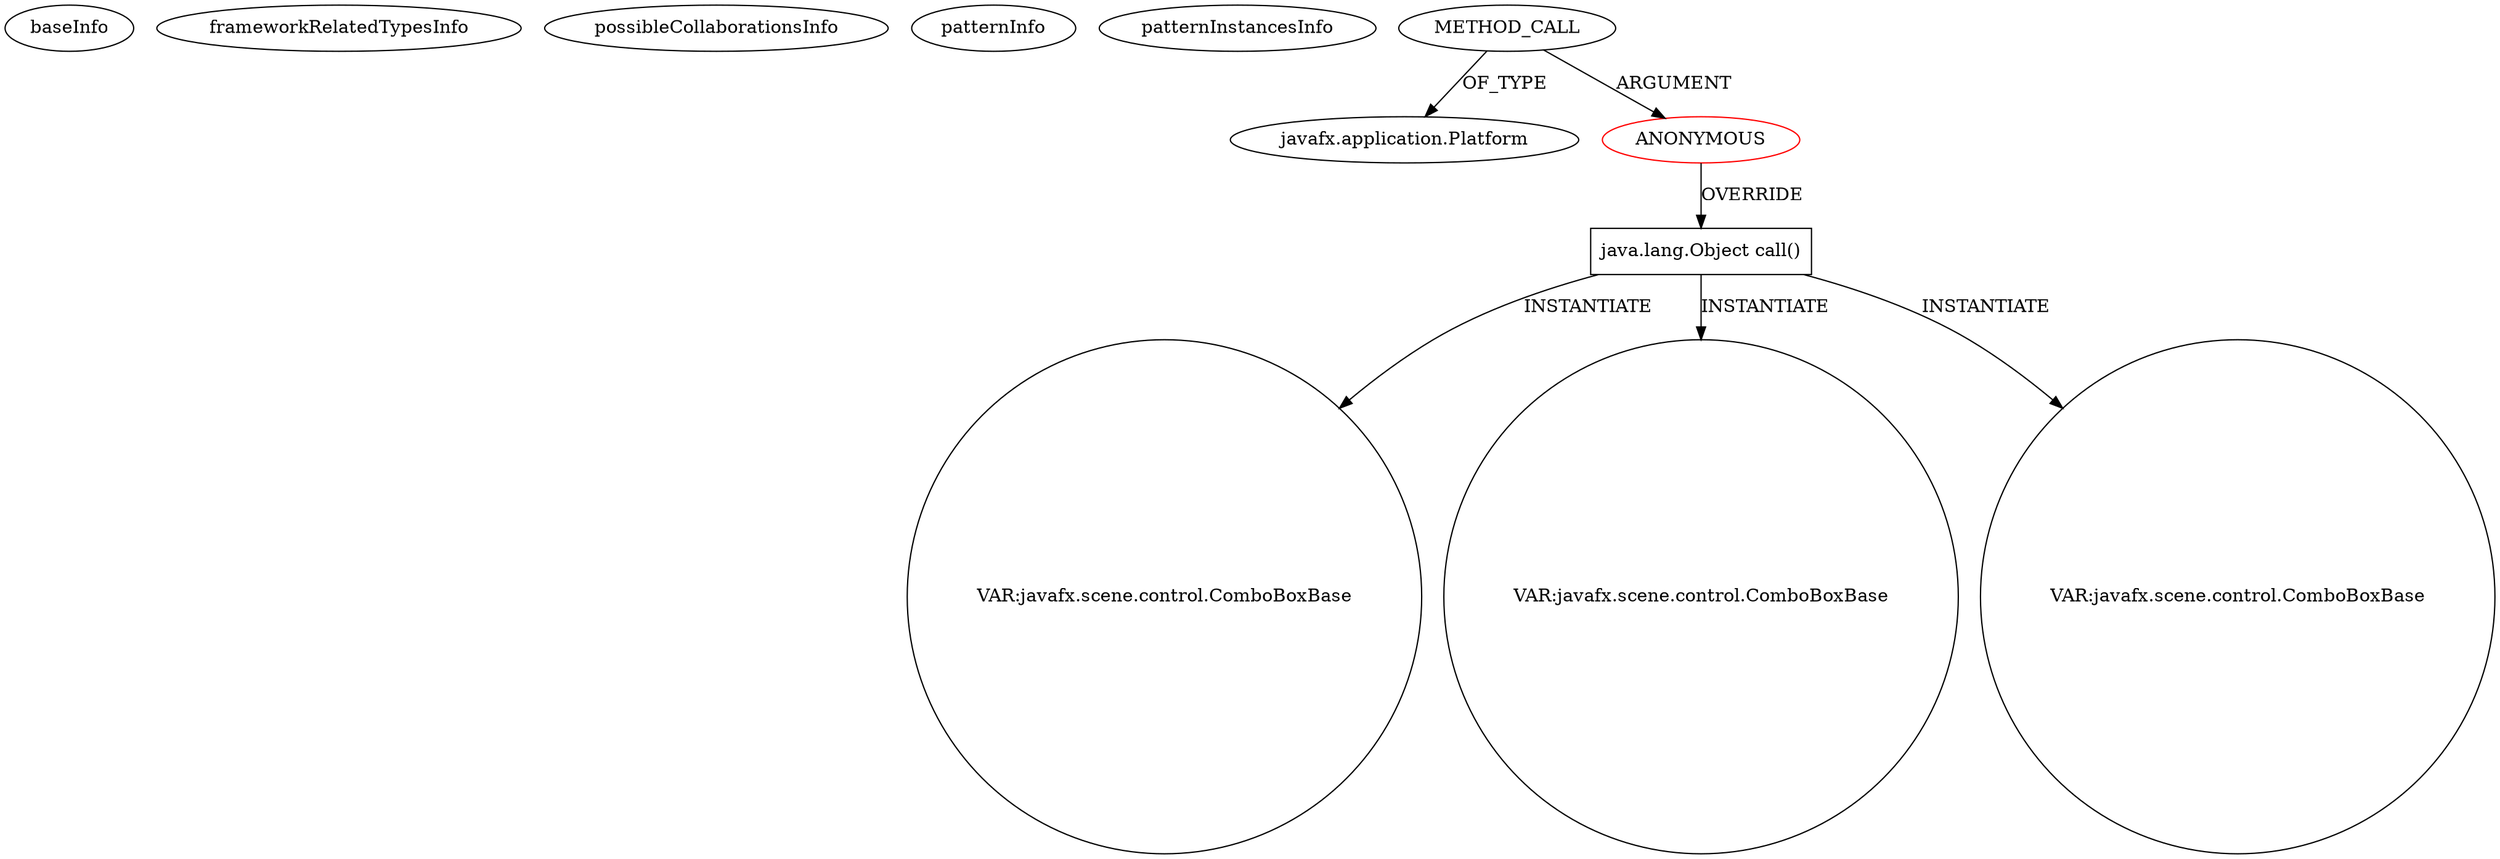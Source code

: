 digraph {
baseInfo[graphId=802,category="pattern",isAnonymous=true,possibleRelation=false]
frameworkRelatedTypesInfo[]
possibleCollaborationsInfo[]
patternInfo[frequency=3.0,patternRootClient=0]
patternInstancesInfo[0="tchovanak-DBS_projekt~/tchovanak-DBS_projekt/DBS_projekt-master/src/sk/fiit/tomas/chovanak/dbs/gui/ViewController.java~void zobrazZamestnanec()~4513",1="tchovanak-DBS_projekt~/tchovanak-DBS_projekt/DBS_projekt-master/src/sk/fiit/tomas/chovanak/dbs/gui/ViewController.java~void insertNewSell()~4514",2="tchovanak-DBS_projekt~/tchovanak-DBS_projekt/DBS_projekt-master/src/sk/fiit/tomas/chovanak/dbs/gui/ViewController.java~void updateDataEmployee()~4515"]
3[label="javafx.application.Platform",vertexType="FRAMEWORK_CLASS_TYPE",isFrameworkType=false]
2[label="METHOD_CALL",vertexType="OUTSIDE_CALL",isFrameworkType=false]
0[label="ANONYMOUS",vertexType="ROOT_ANONYMOUS_DECLARATION",isFrameworkType=false,color=red]
4[label="java.lang.Object call()",vertexType="OVERRIDING_METHOD_DECLARATION",isFrameworkType=false,shape=box]
11[label="VAR:javafx.scene.control.ComboBoxBase",vertexType="VARIABLE_EXPRESION",isFrameworkType=false,shape=circle]
20[label="VAR:javafx.scene.control.ComboBoxBase",vertexType="VARIABLE_EXPRESION",isFrameworkType=false,shape=circle]
5[label="VAR:javafx.scene.control.ComboBoxBase",vertexType="VARIABLE_EXPRESION",isFrameworkType=false,shape=circle]
4->5[label="INSTANTIATE"]
2->0[label="ARGUMENT"]
2->3[label="OF_TYPE"]
0->4[label="OVERRIDE"]
4->20[label="INSTANTIATE"]
4->11[label="INSTANTIATE"]
}
